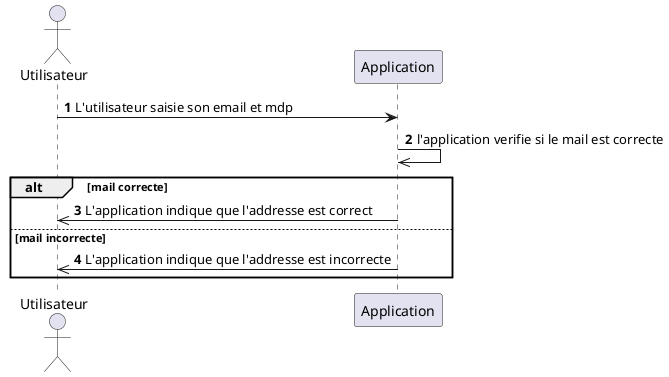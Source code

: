 @startuml
Autonumber
Actor Utilisateur As U
Participant Application As A
U -> A : L'utilisateur saisie son email et mdp
A ->> A : l'application verifie si le mail est correcte
Alt mail correcte
A ->> U : L'application indique que l'addresse est correct
Else mail incorrecte
A ->> U : L'application indique que l'addresse est incorrecte
end
@enduml